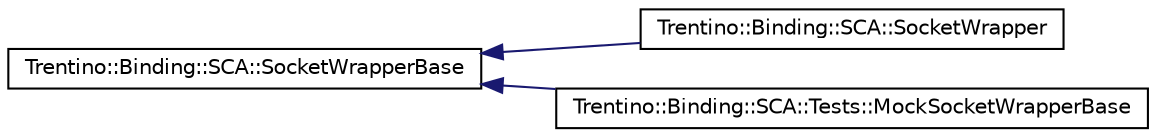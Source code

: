 digraph G
{
  edge [fontname="Helvetica",fontsize="10",labelfontname="Helvetica",labelfontsize="10"];
  node [fontname="Helvetica",fontsize="10",shape=record];
  rankdir="LR";
  Node1 [label="Trentino::Binding::SCA::SocketWrapperBase",height=0.2,width=0.4,color="black", fillcolor="white", style="filled",URL="$class_trentino_1_1_binding_1_1_s_c_a_1_1_socket_wrapper_base.html",tooltip="A wrapper around the TCP or UDP socket used by the SCA Binding the wrapper is extremly useful during ..."];
  Node1 -> Node2 [dir="back",color="midnightblue",fontsize="10",style="solid",fontname="Helvetica"];
  Node2 [label="Trentino::Binding::SCA::SocketWrapper",height=0.2,width=0.4,color="black", fillcolor="white", style="filled",URL="$class_trentino_1_1_binding_1_1_s_c_a_1_1_socket_wrapper.html",tooltip="The default wrapper implementation."];
  Node1 -> Node3 [dir="back",color="midnightblue",fontsize="10",style="solid",fontname="Helvetica"];
  Node3 [label="Trentino::Binding::SCA::Tests::MockSocketWrapperBase",height=0.2,width=0.4,color="black", fillcolor="white", style="filled",URL="$class_trentino_1_1_binding_1_1_s_c_a_1_1_tests_1_1_mock_socket_wrapper_base.html"];
}
